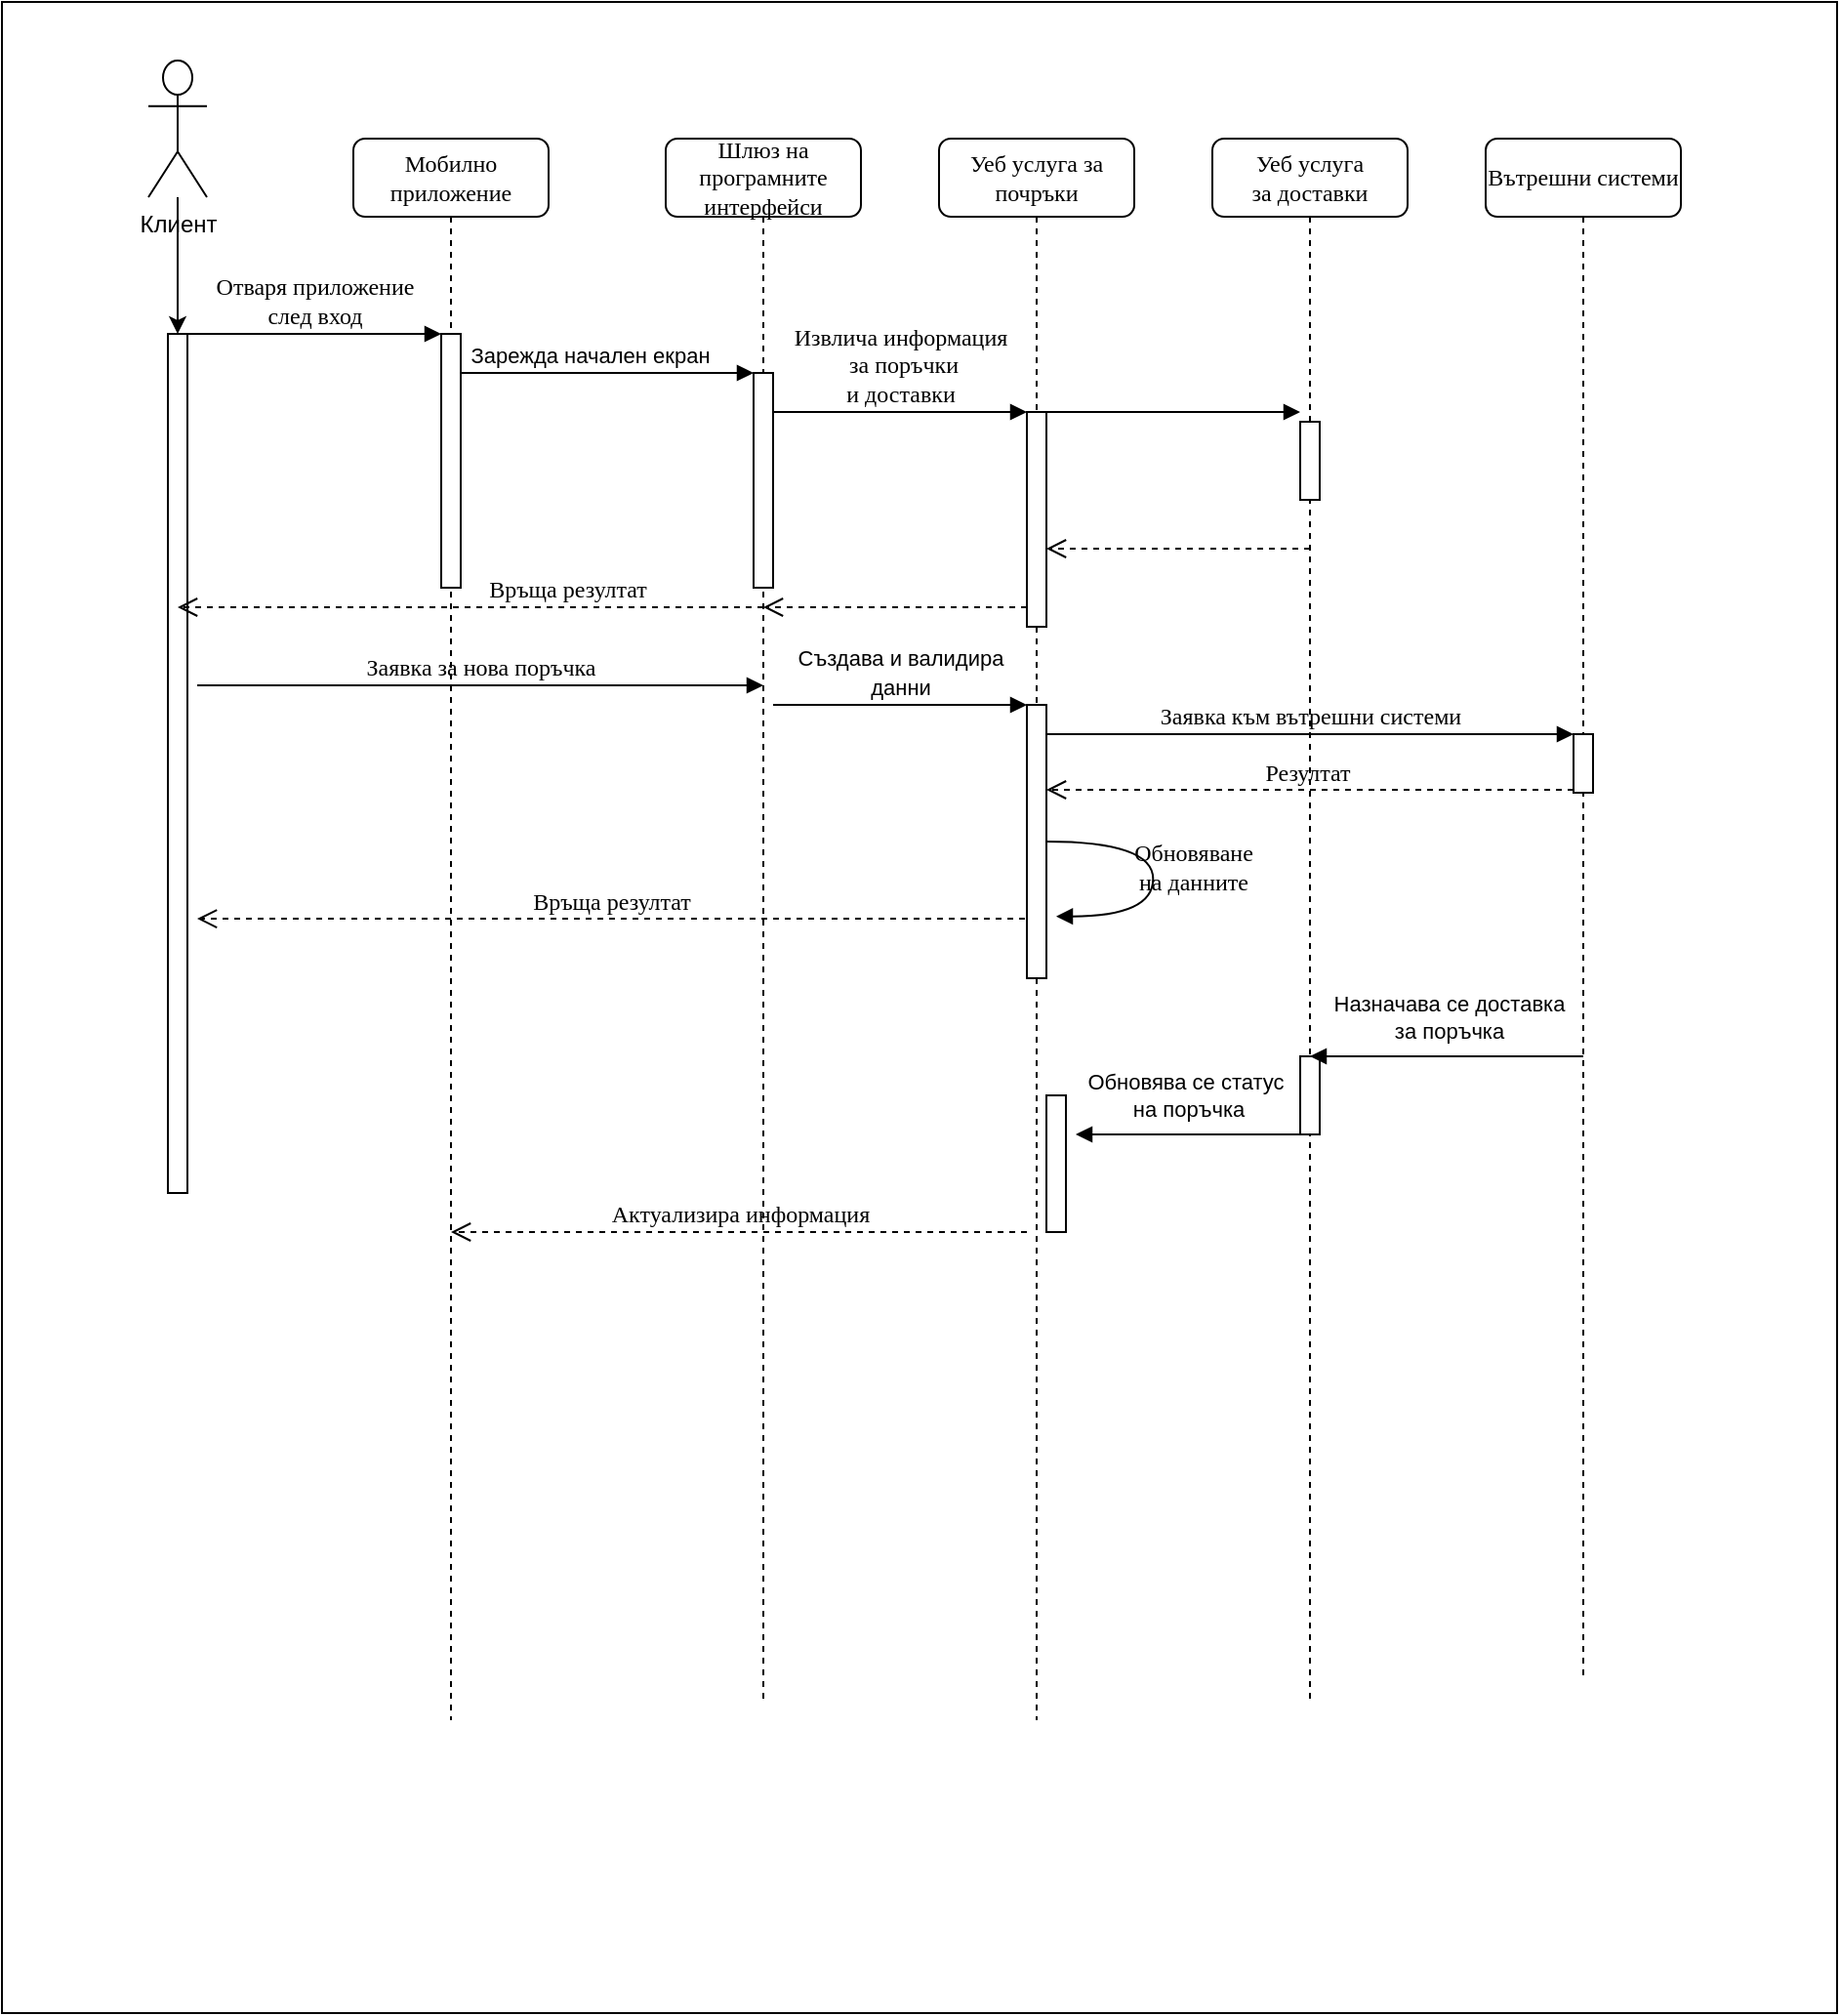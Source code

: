 <mxfile version="24.0.7" type="github">
  <diagram name="Page-1" id="13e1069c-82ec-6db2-03f1-153e76fe0fe0">
    <mxGraphModel dx="2049" dy="1066" grid="1" gridSize="10" guides="1" tooltips="1" connect="1" arrows="1" fold="1" page="1" pageScale="1" pageWidth="1100" pageHeight="850" background="none" math="0" shadow="0">
      <root>
        <mxCell id="0" />
        <mxCell id="1" parent="0" />
        <mxCell id="hzYYyXt_HhxSGGgCE7m4-3" value="" style="rounded=0;whiteSpace=wrap;html=1;" parent="1" vertex="1">
          <mxGeometry x="60" y="10" width="940" height="1030" as="geometry" />
        </mxCell>
        <mxCell id="hzYYyXt_HhxSGGgCE7m4-4" value="Мобилно приложение" style="shape=umlLifeline;perimeter=lifelinePerimeter;whiteSpace=wrap;html=1;container=1;collapsible=0;recursiveResize=0;outlineConnect=0;rounded=1;shadow=0;comic=0;labelBackgroundColor=none;strokeWidth=1;fontFamily=Verdana;fontSize=12;align=center;" parent="1" vertex="1">
          <mxGeometry x="240" y="80" width="100" height="810" as="geometry" />
        </mxCell>
        <mxCell id="hzYYyXt_HhxSGGgCE7m4-5" value="" style="html=1;points=[];perimeter=orthogonalPerimeter;rounded=0;shadow=0;comic=0;labelBackgroundColor=none;strokeWidth=1;fontFamily=Verdana;fontSize=12;align=center;" parent="hzYYyXt_HhxSGGgCE7m4-4" vertex="1">
          <mxGeometry x="45" y="100" width="10" height="130" as="geometry" />
        </mxCell>
        <mxCell id="hzYYyXt_HhxSGGgCE7m4-6" value="Шлюз на програмните интерфейси" style="shape=umlLifeline;perimeter=lifelinePerimeter;whiteSpace=wrap;html=1;container=1;collapsible=0;recursiveResize=0;outlineConnect=0;rounded=1;shadow=0;comic=0;labelBackgroundColor=none;strokeWidth=1;fontFamily=Verdana;fontSize=12;align=center;" parent="1" vertex="1">
          <mxGeometry x="400" y="80" width="100" height="800" as="geometry" />
        </mxCell>
        <mxCell id="hzYYyXt_HhxSGGgCE7m4-7" value="" style="html=1;points=[];perimeter=orthogonalPerimeter;rounded=0;shadow=0;comic=0;labelBackgroundColor=none;strokeWidth=1;fontFamily=Verdana;fontSize=12;align=center;" parent="hzYYyXt_HhxSGGgCE7m4-6" vertex="1">
          <mxGeometry x="45" y="120" width="10" height="110" as="geometry" />
        </mxCell>
        <mxCell id="6vjCk70379Mgik5v1s1r-8" value="" style="html=1;verticalAlign=bottom;endArrow=open;dashed=1;endSize=8;labelBackgroundColor=none;fontFamily=Verdana;fontSize=12;edgeStyle=elbowEdgeStyle;elbow=vertical;" edge="1" parent="hzYYyXt_HhxSGGgCE7m4-6">
          <mxGeometry relative="1" as="geometry">
            <mxPoint x="50" y="240" as="targetPoint" />
            <Array as="points" />
            <mxPoint x="185" y="240" as="sourcePoint" />
          </mxGeometry>
        </mxCell>
        <mxCell id="6vjCk70379Mgik5v1s1r-15" value="&lt;br&gt;&lt;span style=&quot;color: rgb(0, 0, 0); font-family: Helvetica; font-size: 11px; font-style: normal; font-variant-ligatures: normal; font-variant-caps: normal; font-weight: 400; letter-spacing: normal; orphans: 2; text-align: center; text-indent: 0px; text-transform: none; widows: 2; word-spacing: 0px; -webkit-text-stroke-width: 0px; background-color: rgb(255, 255, 255); text-decoration-thickness: initial; text-decoration-style: initial; text-decoration-color: initial; float: none; display: inline !important;&quot;&gt;Създава и валидира&lt;/span&gt;&lt;br style=&quot;border-color: var(--border-color); color: rgb(0, 0, 0); font-family: Helvetica; font-size: 11px; font-style: normal; font-variant-ligatures: normal; font-variant-caps: normal; font-weight: 400; letter-spacing: normal; orphans: 2; text-align: center; text-indent: 0px; text-transform: none; widows: 2; word-spacing: 0px; -webkit-text-stroke-width: 0px; text-decoration-thickness: initial; text-decoration-style: initial; text-decoration-color: initial;&quot;&gt;&lt;span style=&quot;color: rgb(0, 0, 0); font-family: Helvetica; font-size: 11px; font-style: normal; font-variant-ligatures: normal; font-variant-caps: normal; font-weight: 400; letter-spacing: normal; orphans: 2; text-align: center; text-indent: 0px; text-transform: none; widows: 2; word-spacing: 0px; -webkit-text-stroke-width: 0px; background-color: rgb(255, 255, 255); text-decoration-thickness: initial; text-decoration-style: initial; text-decoration-color: initial; float: none; display: inline !important;&quot;&gt;данни&lt;/span&gt;&lt;br&gt;" style="html=1;verticalAlign=bottom;endArrow=block;entryX=0;entryY=0;labelBackgroundColor=none;fontFamily=Verdana;fontSize=12;edgeStyle=elbowEdgeStyle;elbow=vertical;" edge="1" parent="hzYYyXt_HhxSGGgCE7m4-6">
          <mxGeometry relative="1" as="geometry">
            <mxPoint x="55" y="290" as="sourcePoint" />
            <mxPoint x="185" y="290" as="targetPoint" />
          </mxGeometry>
        </mxCell>
        <mxCell id="hzYYyXt_HhxSGGgCE7m4-8" value="Уеб услуга за почръки" style="shape=umlLifeline;perimeter=lifelinePerimeter;whiteSpace=wrap;html=1;container=1;collapsible=0;recursiveResize=0;outlineConnect=0;rounded=1;shadow=0;comic=0;labelBackgroundColor=none;strokeWidth=1;fontFamily=Verdana;fontSize=12;align=center;" parent="1" vertex="1">
          <mxGeometry x="540" y="80" width="100" height="810" as="geometry" />
        </mxCell>
        <mxCell id="hzYYyXt_HhxSGGgCE7m4-27" value="" style="html=1;points=[];perimeter=orthogonalPerimeter;rounded=0;shadow=0;comic=0;labelBackgroundColor=none;strokeWidth=1;fontFamily=Verdana;fontSize=12;align=center;" parent="hzYYyXt_HhxSGGgCE7m4-8" vertex="1">
          <mxGeometry x="55" y="490" width="10" height="70" as="geometry" />
        </mxCell>
        <mxCell id="hzYYyXt_HhxSGGgCE7m4-17" value="" style="html=1;points=[];perimeter=orthogonalPerimeter;rounded=0;shadow=0;comic=0;labelBackgroundColor=none;strokeWidth=1;fontFamily=Verdana;fontSize=12;align=center;" parent="hzYYyXt_HhxSGGgCE7m4-8" vertex="1">
          <mxGeometry x="45" y="290" width="10" height="140" as="geometry" />
        </mxCell>
        <mxCell id="hzYYyXt_HhxSGGgCE7m4-31" value="Обновяване &lt;br&gt;на данните" style="html=1;verticalAlign=bottom;endArrow=block;labelBackgroundColor=none;fontFamily=Verdana;fontSize=12;elbow=vertical;edgeStyle=orthogonalEdgeStyle;curved=1;entryX=1;entryY=0.286;entryPerimeter=0;exitX=1.038;exitY=0.345;exitPerimeter=0;" parent="hzYYyXt_HhxSGGgCE7m4-8" edge="1">
          <mxGeometry x="0.187" y="20" relative="1" as="geometry">
            <mxPoint x="55.003" y="360" as="sourcePoint" />
            <mxPoint x="60.003" y="398.333" as="targetPoint" />
            <Array as="points">
              <mxPoint x="109.67" y="360" />
              <mxPoint x="109.67" y="398" />
            </Array>
            <mxPoint as="offset" />
          </mxGeometry>
        </mxCell>
        <mxCell id="6vjCk70379Mgik5v1s1r-20" value="" style="html=1;verticalAlign=bottom;endArrow=block;labelBackgroundColor=none;fontFamily=Verdana;fontSize=12;edgeStyle=elbowEdgeStyle;elbow=horizontal;" edge="1" parent="hzYYyXt_HhxSGGgCE7m4-8">
          <mxGeometry relative="1" as="geometry">
            <mxPoint x="185" y="510" as="sourcePoint" />
            <Array as="points">
              <mxPoint x="185" y="510" />
            </Array>
            <mxPoint x="70" y="510" as="targetPoint" />
          </mxGeometry>
        </mxCell>
        <mxCell id="6vjCk70379Mgik5v1s1r-21" value="Обновява се статус&lt;div&gt;&amp;nbsp;на поръчка&lt;/div&gt;" style="edgeLabel;html=1;align=center;verticalAlign=middle;resizable=0;points=[];" vertex="1" connectable="0" parent="6vjCk70379Mgik5v1s1r-20">
          <mxGeometry x="-0.162" y="-1" relative="1" as="geometry">
            <mxPoint x="-11" y="-19" as="offset" />
          </mxGeometry>
        </mxCell>
        <mxCell id="hzYYyXt_HhxSGGgCE7m4-10" value="Уеб услуга&lt;div&gt;за&amp;nbsp;доставки&lt;/div&gt;" style="shape=umlLifeline;perimeter=lifelinePerimeter;whiteSpace=wrap;html=1;container=1;collapsible=0;recursiveResize=0;outlineConnect=0;rounded=1;shadow=0;comic=0;labelBackgroundColor=none;strokeWidth=1;fontFamily=Verdana;fontSize=12;align=center;" parent="1" vertex="1">
          <mxGeometry x="680" y="80" width="100" height="800" as="geometry" />
        </mxCell>
        <mxCell id="hzYYyXt_HhxSGGgCE7m4-14" value="" style="html=1;points=[];perimeter=orthogonalPerimeter;rounded=0;shadow=0;comic=0;labelBackgroundColor=none;strokeWidth=1;fontFamily=Verdana;fontSize=12;align=center;" parent="hzYYyXt_HhxSGGgCE7m4-10" vertex="1">
          <mxGeometry x="45" y="145" width="10" height="40" as="geometry" />
        </mxCell>
        <mxCell id="6vjCk70379Mgik5v1s1r-19" value="" style="html=1;points=[];perimeter=orthogonalPerimeter;rounded=0;shadow=0;comic=0;labelBackgroundColor=none;strokeWidth=1;fontFamily=Verdana;fontSize=12;align=center;" vertex="1" parent="hzYYyXt_HhxSGGgCE7m4-10">
          <mxGeometry x="45" y="470" width="10" height="40" as="geometry" />
        </mxCell>
        <mxCell id="hzYYyXt_HhxSGGgCE7m4-11" value="Вътрешни системи" style="shape=umlLifeline;perimeter=lifelinePerimeter;whiteSpace=wrap;html=1;container=1;collapsible=0;recursiveResize=0;outlineConnect=0;rounded=1;shadow=0;comic=0;labelBackgroundColor=none;strokeWidth=1;fontFamily=Verdana;fontSize=12;align=center;" parent="1" vertex="1">
          <mxGeometry x="820" y="80" width="100" height="790" as="geometry" />
        </mxCell>
        <mxCell id="hzYYyXt_HhxSGGgCE7m4-19" value="" style="html=1;points=[];perimeter=orthogonalPerimeter;rounded=0;shadow=0;comic=0;labelBackgroundColor=none;strokeColor=#000000;strokeWidth=1;fillColor=#FFFFFF;fontFamily=Verdana;fontSize=12;fontColor=#000000;align=center;" parent="hzYYyXt_HhxSGGgCE7m4-11" vertex="1">
          <mxGeometry x="45" y="305" width="10" height="30" as="geometry" />
        </mxCell>
        <mxCell id="hzYYyXt_HhxSGGgCE7m4-12" value="" style="html=1;points=[];perimeter=orthogonalPerimeter;rounded=0;shadow=0;comic=0;labelBackgroundColor=none;strokeWidth=1;fontFamily=Verdana;fontSize=12;align=center;" parent="1" vertex="1">
          <mxGeometry x="585" y="220" width="10" height="110" as="geometry" />
        </mxCell>
        <mxCell id="hzYYyXt_HhxSGGgCE7m4-13" value="Извлича информация&lt;br style=&quot;border-color: var(--border-color);&quot;&gt;&amp;nbsp;за поръчки &lt;br&gt;и доставки" style="html=1;verticalAlign=bottom;endArrow=block;labelBackgroundColor=none;fontFamily=Verdana;fontSize=12;edgeStyle=elbowEdgeStyle;elbow=vertical;" parent="1" source="hzYYyXt_HhxSGGgCE7m4-7" target="hzYYyXt_HhxSGGgCE7m4-12" edge="1">
          <mxGeometry relative="1" as="geometry">
            <mxPoint x="510" y="220" as="sourcePoint" />
            <Array as="points">
              <mxPoint x="460" y="220" />
            </Array>
          </mxGeometry>
        </mxCell>
        <mxCell id="hzYYyXt_HhxSGGgCE7m4-20" value="Заявка към вътрешни системи" style="html=1;verticalAlign=bottom;endArrow=block;entryX=0;entryY=0;labelBackgroundColor=none;fontFamily=Verdana;fontSize=12;" parent="1" source="hzYYyXt_HhxSGGgCE7m4-17" target="hzYYyXt_HhxSGGgCE7m4-19" edge="1">
          <mxGeometry relative="1" as="geometry">
            <mxPoint x="930" y="340" as="sourcePoint" />
          </mxGeometry>
        </mxCell>
        <mxCell id="hzYYyXt_HhxSGGgCE7m4-21" value="Резултат&amp;nbsp;" style="html=1;verticalAlign=bottom;endArrow=open;dashed=1;endSize=8;exitX=0;exitY=0.95;labelBackgroundColor=none;fontFamily=Verdana;fontSize=12;" parent="1" source="hzYYyXt_HhxSGGgCE7m4-19" target="hzYYyXt_HhxSGGgCE7m4-17" edge="1">
          <mxGeometry relative="1" as="geometry">
            <mxPoint x="930" y="416" as="targetPoint" />
          </mxGeometry>
        </mxCell>
        <mxCell id="hzYYyXt_HhxSGGgCE7m4-25" value="Отваря приложение&lt;div&gt;след вход&lt;/div&gt;" style="html=1;verticalAlign=bottom;endArrow=block;entryX=0;entryY=0;labelBackgroundColor=none;fontFamily=Verdana;fontSize=12;edgeStyle=elbowEdgeStyle;elbow=vertical;" parent="1" source="hzYYyXt_HhxSGGgCE7m4-40" target="hzYYyXt_HhxSGGgCE7m4-5" edge="1">
          <mxGeometry relative="1" as="geometry">
            <mxPoint x="220" y="190" as="sourcePoint" />
          </mxGeometry>
        </mxCell>
        <mxCell id="hzYYyXt_HhxSGGgCE7m4-26" value="" style="html=1;verticalAlign=bottom;endArrow=block;entryX=0;entryY=0;labelBackgroundColor=none;fontFamily=Verdana;fontSize=12;edgeStyle=elbowEdgeStyle;elbow=vertical;" parent="1" source="hzYYyXt_HhxSGGgCE7m4-5" target="hzYYyXt_HhxSGGgCE7m4-7" edge="1">
          <mxGeometry relative="1" as="geometry">
            <mxPoint x="370" y="200" as="sourcePoint" />
          </mxGeometry>
        </mxCell>
        <mxCell id="hzYYyXt_HhxSGGgCE7m4-47" value="Зарежда начален екран" style="edgeLabel;html=1;align=center;verticalAlign=middle;resizable=0;points=[];" parent="hzYYyXt_HhxSGGgCE7m4-26" vertex="1" connectable="0">
          <mxGeometry x="-0.12" y="9" relative="1" as="geometry">
            <mxPoint as="offset" />
          </mxGeometry>
        </mxCell>
        <mxCell id="hzYYyXt_HhxSGGgCE7m4-38" value="" style="edgeStyle=orthogonalEdgeStyle;rounded=0;orthogonalLoop=1;jettySize=auto;html=1;" parent="1" source="hzYYyXt_HhxSGGgCE7m4-39" target="hzYYyXt_HhxSGGgCE7m4-40" edge="1">
          <mxGeometry relative="1" as="geometry" />
        </mxCell>
        <mxCell id="hzYYyXt_HhxSGGgCE7m4-39" value="Клиент" style="shape=umlActor;verticalLabelPosition=bottom;verticalAlign=top;html=1;outlineConnect=0;" parent="1" vertex="1">
          <mxGeometry x="135" y="40" width="30" height="70" as="geometry" />
        </mxCell>
        <mxCell id="hzYYyXt_HhxSGGgCE7m4-40" value="" style="html=1;points=[];perimeter=orthogonalPerimeter;rounded=0;shadow=0;comic=0;labelBackgroundColor=none;strokeWidth=1;fontFamily=Verdana;fontSize=12;align=center;" parent="1" vertex="1">
          <mxGeometry x="145" y="180" width="10" height="440" as="geometry" />
        </mxCell>
        <mxCell id="hzYYyXt_HhxSGGgCE7m4-18" value="Заявка за нова поръчка" style="html=1;verticalAlign=bottom;endArrow=block;labelBackgroundColor=none;fontFamily=Verdana;fontSize=12;" parent="1" edge="1">
          <mxGeometry relative="1" as="geometry">
            <mxPoint x="160" y="360" as="sourcePoint" />
            <mxPoint x="450" y="360" as="targetPoint" />
          </mxGeometry>
        </mxCell>
        <mxCell id="hzYYyXt_HhxSGGgCE7m4-51" value="Връща резултат" style="html=1;verticalAlign=bottom;endArrow=open;dashed=1;endSize=8;labelBackgroundColor=none;fontFamily=Verdana;fontSize=12;edgeStyle=elbowEdgeStyle;elbow=vertical;" parent="1" edge="1">
          <mxGeometry relative="1" as="geometry">
            <mxPoint x="160" y="480" as="targetPoint" />
            <Array as="points">
              <mxPoint x="539" y="479.52" />
            </Array>
            <mxPoint x="584" y="479.52" as="sourcePoint" />
          </mxGeometry>
        </mxCell>
        <mxCell id="hzYYyXt_HhxSGGgCE7m4-24" value="&amp;nbsp; &amp;nbsp; &amp;nbsp; &amp;nbsp; &amp;nbsp; &amp;nbsp; &amp;nbsp; &amp;nbsp; &amp;nbsp; &amp;nbsp; &amp;nbsp; &amp;nbsp; &amp;nbsp; &amp;nbsp; &amp;nbsp; &amp;nbsp; &amp;nbsp;Връща резултат" style="html=1;verticalAlign=bottom;endArrow=open;dashed=1;endSize=8;labelBackgroundColor=none;fontFamily=Verdana;fontSize=12;edgeStyle=elbowEdgeStyle;elbow=vertical;" parent="1" edge="1">
          <mxGeometry relative="1" as="geometry">
            <mxPoint x="150" y="320" as="targetPoint" />
            <Array as="points" />
            <mxPoint x="450" y="320" as="sourcePoint" />
          </mxGeometry>
        </mxCell>
        <mxCell id="6vjCk70379Mgik5v1s1r-13" value="" style="html=1;verticalAlign=bottom;endArrow=block;labelBackgroundColor=none;fontFamily=Verdana;fontSize=12;edgeStyle=elbowEdgeStyle;elbow=vertical;" edge="1" parent="1">
          <mxGeometry relative="1" as="geometry">
            <mxPoint x="595" y="220" as="sourcePoint" />
            <Array as="points">
              <mxPoint x="600" y="220" />
            </Array>
            <mxPoint x="725" y="220" as="targetPoint" />
          </mxGeometry>
        </mxCell>
        <mxCell id="6vjCk70379Mgik5v1s1r-14" value="" style="html=1;verticalAlign=bottom;endArrow=open;dashed=1;endSize=8;labelBackgroundColor=none;fontFamily=Verdana;fontSize=12;edgeStyle=elbowEdgeStyle;elbow=vertical;" edge="1" parent="1">
          <mxGeometry relative="1" as="geometry">
            <mxPoint x="595" y="290" as="targetPoint" />
            <Array as="points" />
            <mxPoint x="730" y="290" as="sourcePoint" />
          </mxGeometry>
        </mxCell>
        <mxCell id="6vjCk70379Mgik5v1s1r-17" value="" style="html=1;verticalAlign=bottom;endArrow=block;labelBackgroundColor=none;fontFamily=Verdana;fontSize=12;edgeStyle=elbowEdgeStyle;elbow=horizontal;" edge="1" parent="1" target="hzYYyXt_HhxSGGgCE7m4-10">
          <mxGeometry relative="1" as="geometry">
            <mxPoint x="870" y="550" as="sourcePoint" />
            <Array as="points">
              <mxPoint x="870" y="550" />
            </Array>
            <mxPoint x="1040" y="550" as="targetPoint" />
          </mxGeometry>
        </mxCell>
        <mxCell id="6vjCk70379Mgik5v1s1r-18" value="Назначава се доставка&lt;div&gt;за поръчка&lt;/div&gt;" style="edgeLabel;html=1;align=center;verticalAlign=middle;resizable=0;points=[];" vertex="1" connectable="0" parent="6vjCk70379Mgik5v1s1r-17">
          <mxGeometry x="-0.162" y="-1" relative="1" as="geometry">
            <mxPoint x="-11" y="-19" as="offset" />
          </mxGeometry>
        </mxCell>
        <mxCell id="6vjCk70379Mgik5v1s1r-23" value="Актуализира информация" style="html=1;verticalAlign=bottom;endArrow=open;dashed=1;endSize=8;labelBackgroundColor=none;fontFamily=Verdana;fontSize=12;edgeStyle=elbowEdgeStyle;elbow=vertical;" edge="1" parent="1">
          <mxGeometry relative="1" as="geometry">
            <mxPoint x="290" y="640" as="targetPoint" />
            <Array as="points">
              <mxPoint x="540" y="640" />
            </Array>
            <mxPoint x="585" y="640" as="sourcePoint" />
          </mxGeometry>
        </mxCell>
      </root>
    </mxGraphModel>
  </diagram>
</mxfile>
